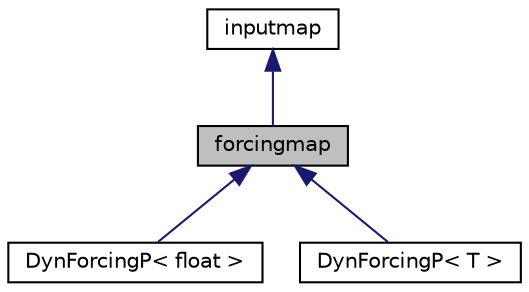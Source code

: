 digraph "forcingmap"
{
 // LATEX_PDF_SIZE
  edge [fontname="Helvetica",fontsize="10",labelfontname="Helvetica",labelfontsize="10"];
  node [fontname="Helvetica",fontsize="10",shape=record];
  Node1 [label="forcingmap",height=0.2,width=0.4,color="black", fillcolor="grey75", style="filled", fontcolor="black",tooltip=" "];
  Node2 -> Node1 [dir="back",color="midnightblue",fontsize="10",style="solid"];
  Node2 [label="inputmap",height=0.2,width=0.4,color="black", fillcolor="white", style="filled",URL="$classinputmap.html",tooltip=" "];
  Node1 -> Node3 [dir="back",color="midnightblue",fontsize="10",style="solid"];
  Node3 [label="DynForcingP\< float \>",height=0.2,width=0.4,color="black", fillcolor="white", style="filled",URL="$structDynForcingP.html",tooltip=" "];
  Node1 -> Node4 [dir="back",color="midnightblue",fontsize="10",style="solid"];
  Node4 [label="DynForcingP\< T \>",height=0.2,width=0.4,color="black", fillcolor="white", style="filled",URL="$structDynForcingP.html",tooltip=" "];
}

